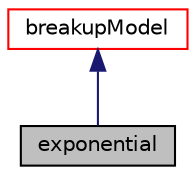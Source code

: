 digraph "exponential"
{
  bgcolor="transparent";
  edge [fontname="Helvetica",fontsize="10",labelfontname="Helvetica",labelfontsize="10"];
  node [fontname="Helvetica",fontsize="10",shape=record];
  Node1 [label="exponential",height=0.2,width=0.4,color="black", fillcolor="grey75", style="filled" fontcolor="black"];
  Node2 -> Node1 [dir="back",color="midnightblue",fontsize="10",style="solid",fontname="Helvetica"];
  Node2 [label="breakupModel",height=0.2,width=0.4,color="red",URL="$classFoam_1_1diameterModels_1_1breakupModel.html",tooltip="Base class for breakup models which give a total breakup rate and a separate daughter size distributi..."];
}

